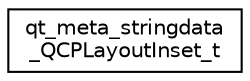 digraph "Graphical Class Hierarchy"
{
  edge [fontname="Helvetica",fontsize="10",labelfontname="Helvetica",labelfontsize="10"];
  node [fontname="Helvetica",fontsize="10",shape=record];
  rankdir="LR";
  Node1 [label="qt_meta_stringdata\l_QCPLayoutInset_t",height=0.2,width=0.4,color="black", fillcolor="white", style="filled",URL="$structqt__meta__stringdata___q_c_p_layout_inset__t.html"];
}
